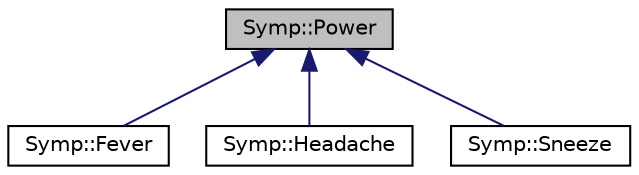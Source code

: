 digraph "Symp::Power"
{
  edge [fontname="Helvetica",fontsize="10",labelfontname="Helvetica",labelfontsize="10"];
  node [fontname="Helvetica",fontsize="10",shape=record];
  Node1 [label="Symp::Power",height=0.2,width=0.4,color="black", fillcolor="grey75", style="filled" fontcolor="black"];
  Node1 -> Node2 [dir="back",color="midnightblue",fontsize="10",style="solid",fontname="Helvetica"];
  Node2 [label="Symp::Fever",height=0.2,width=0.4,color="black", fillcolor="white", style="filled",URL="$class_symp_1_1_fever.html"];
  Node1 -> Node3 [dir="back",color="midnightblue",fontsize="10",style="solid",fontname="Helvetica"];
  Node3 [label="Symp::Headache",height=0.2,width=0.4,color="black", fillcolor="white", style="filled",URL="$class_symp_1_1_headache.html"];
  Node1 -> Node4 [dir="back",color="midnightblue",fontsize="10",style="solid",fontname="Helvetica"];
  Node4 [label="Symp::Sneeze",height=0.2,width=0.4,color="black", fillcolor="white", style="filled",URL="$class_symp_1_1_sneeze.html"];
}

